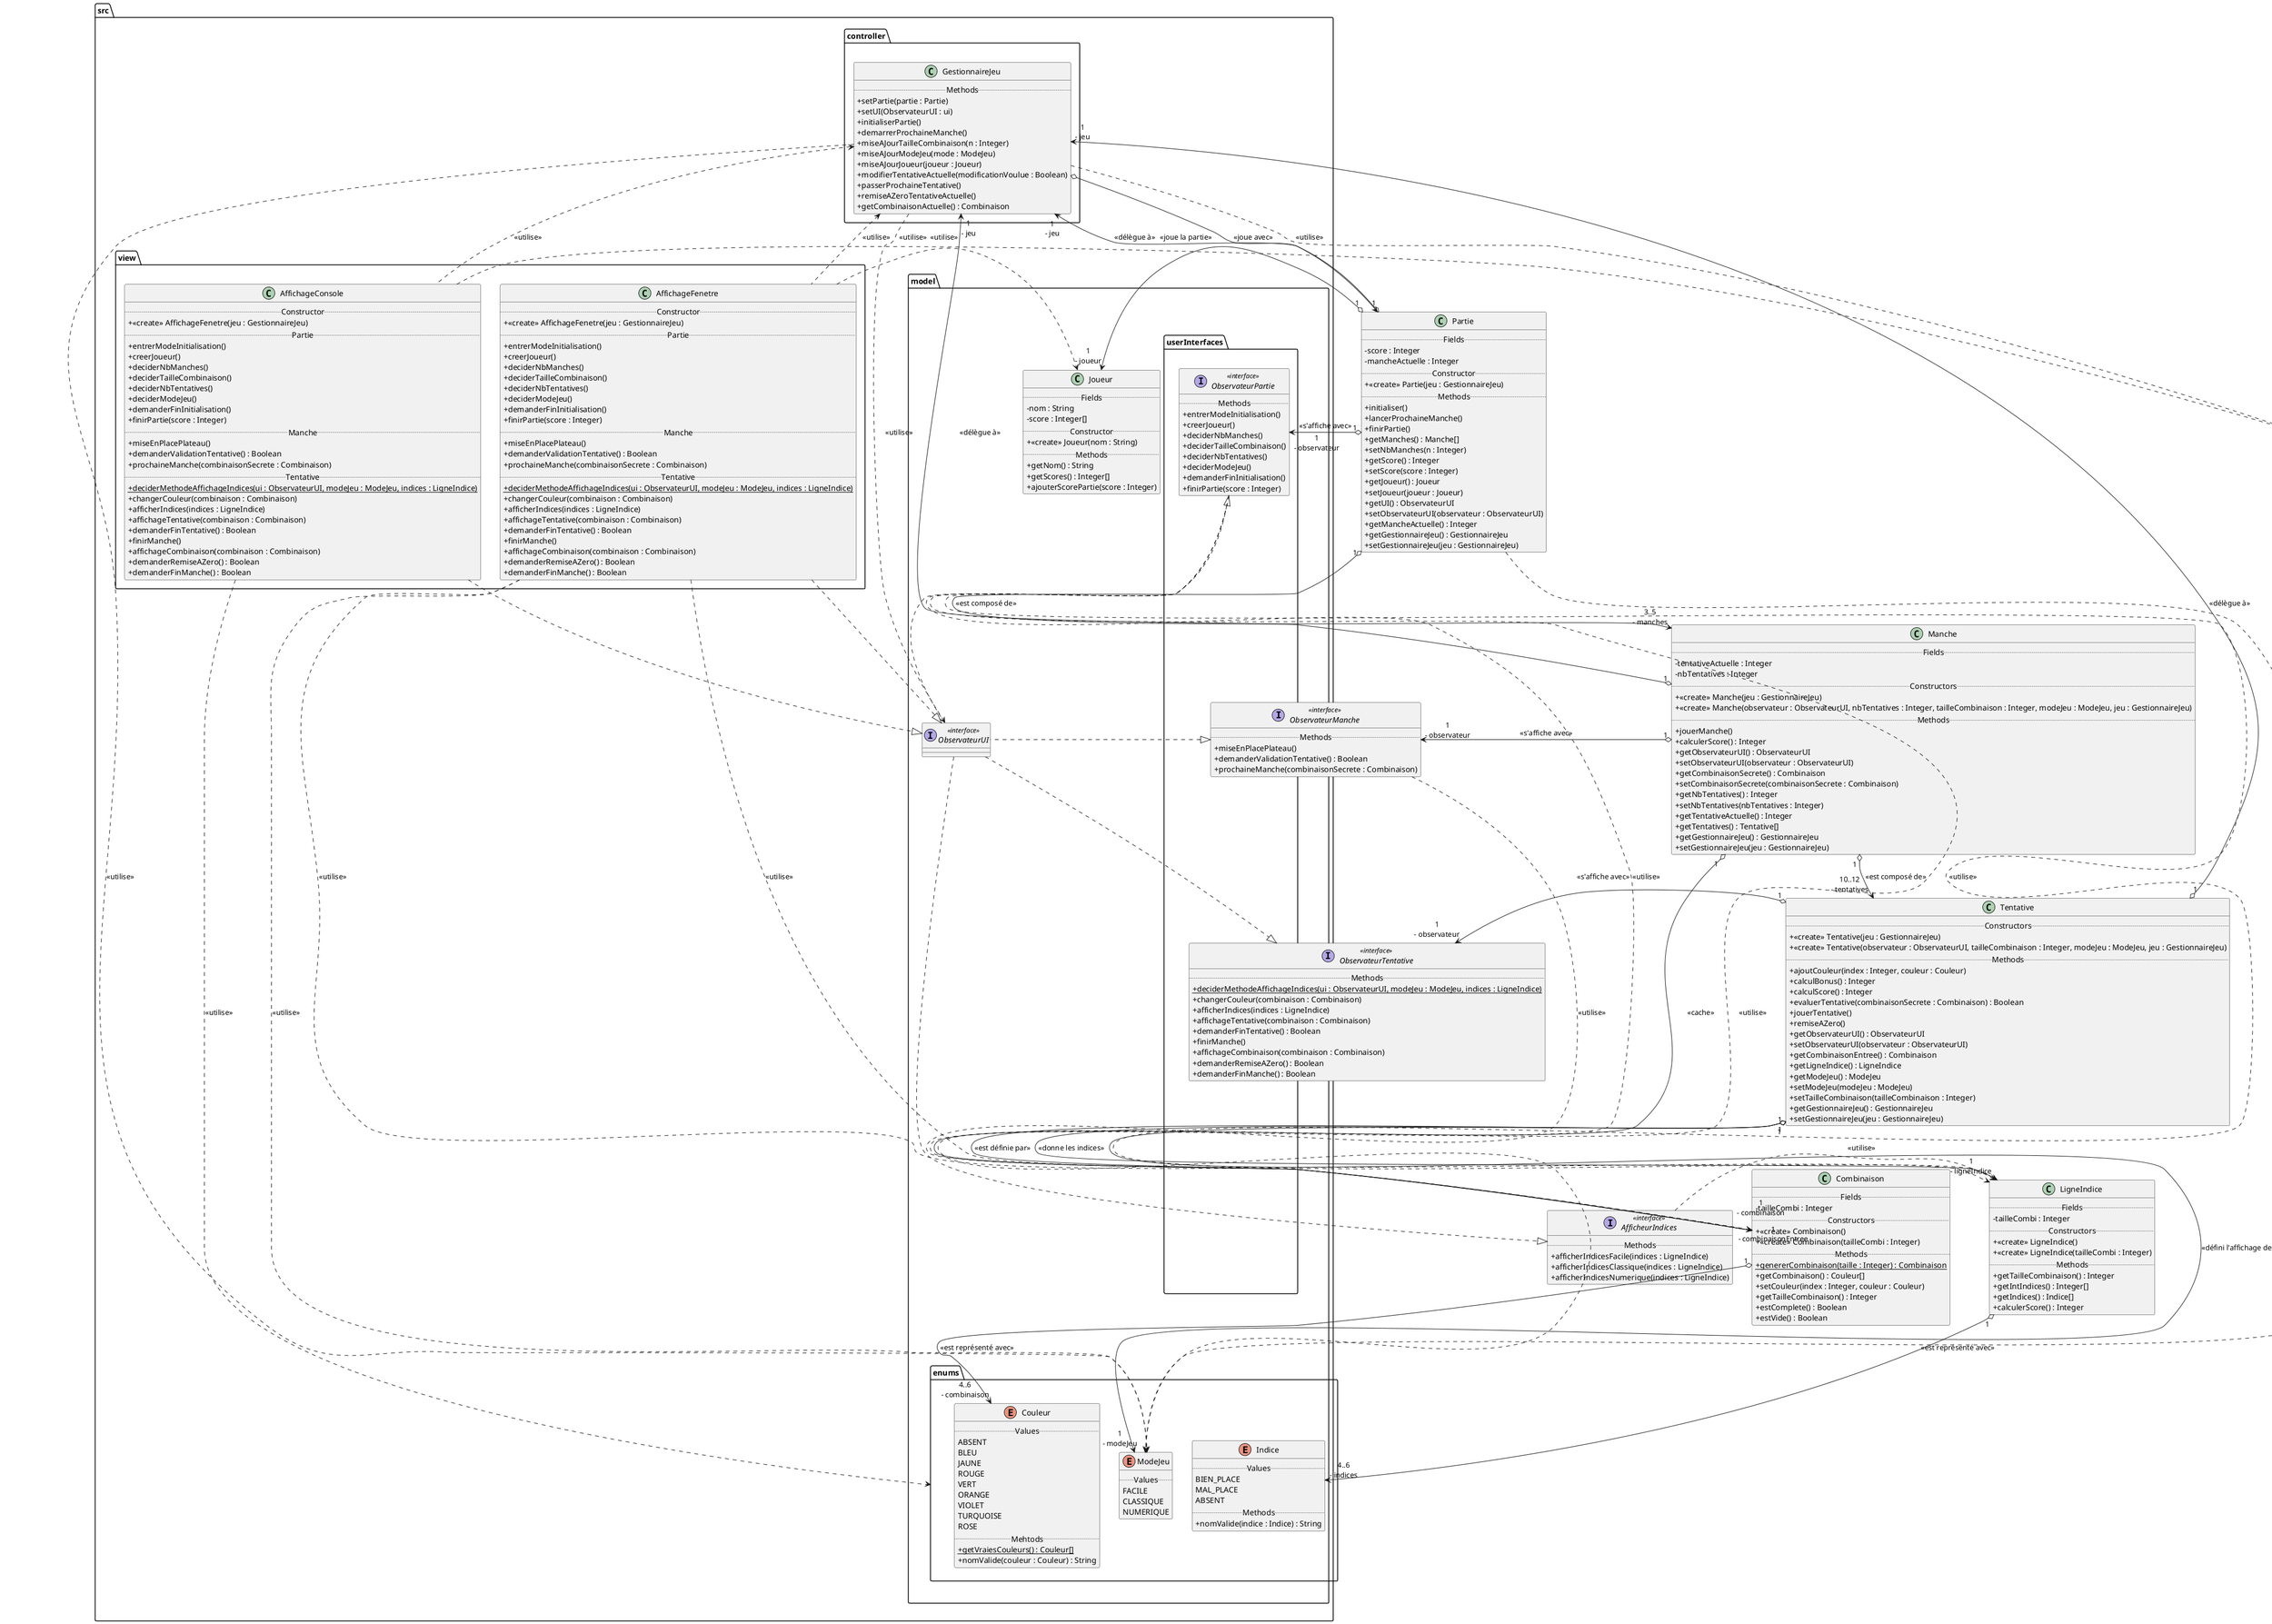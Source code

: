 @startuml
skinparam classAttributeIconSize 0

package src{
    package controller{
        class GestionnaireJeu{
            ..Methods..
            + setPartie(partie : Partie)
            + setUI(ObservateurUI : ui)
            + initialiserPartie()
            + demarrerProchaineManche()
            + miseAJourTailleCombinaison(n : Integer)
            + miseAJourModeJeu(mode : ModeJeu)
            + miseAJourJoueur(joueur : Joueur)
            + modifierTentativeActuelle(modificationVoulue : Boolean)
            + passerProchaineTentative()
            + remiseAZeroTentativeActuelle()
            + getCombinaisonActuelle() : Combinaison
        }
    }
    package model{
        package enums{
            enum Couleur{
                ..Values..
                ABSENT
                BLEU
                JAUNE
                ROUGE
                VERT
                ORANGE
                VIOLET
                TURQUOISE
                ROSE
                ..Mehtods..
                + getVraiesCouleurs() : Couleur[] {static}
                + nomValide(couleur : Couleur) : String
            }
            enum Indice{
                ..Values..
                BIEN_PLACE
                MAL_PLACE
                ABSENT
                ..Methods..
                + nomValide(indice : Indice) : String
            }
            enum ModeJeu{
                ..Values..
                FACILE
                CLASSIQUE
                NUMERIQUE
            }
        }
        package userInterfaces{
            interface AfficheurIndices <<interface>>{
                ..Methods..
                + afficherIndicesFacile(indices : LigneIndice)
                + afficherIndicesClassique(indices : LigneIndice)
                + afficherIndicesNumerique(indices : LigneIndice)
            }
            interface ObservateurManche <<interface>>{
                ..Methods..
                + miseEnPlacePlateau()
                + demanderValidationTentative() : Boolean
                + prochaineManche(combinaisonSecrete : Combinaison)
            }
            interface ObservateurPartie <<interface>>{
                ..Methods..
                + entrerModeInitialisation()
                + creerJoueur()
                + deciderNbManches()
                + deciderTailleCombinaison()
                + deciderNbTentatives()
                + deciderModeJeu()
                + demanderFinInitialisation()
                + finirPartie(score : Integer)
            }
            interface ObservateurTentative <<interface>>{
                ..Methods..
                + deciderMethodeAffichageIndices(ui : ObservateurUI, modeJeu : ModeJeu, indices : LigneIndice) {static}
                + changerCouleur(combinaison : Combinaison)
                + afficherIndices(indices : LigneIndice)
                + affichageTentative(combinaison : Combinaison)
                + demanderFinTentative() : Boolean
                + finirManche()
                + affichageCombinaison(combinaison : Combinaison)
                + demanderRemiseAZero() : Boolean
                + demanderFinManche() : Boolean
            }
            interface ObservateurUI <<interface>>
        }
        class Combinaison{
            ..Fields..
            - tailleCombi : Integer
            ..Constructors..
            + <<create>> Combinaison()
            + <<create>> Combinaison(tailleCombi : Integer)
            ..Methods..
            + genererCombinaison(taille : Integer) : Combinaison {static}
            + getCombinaison() : Couleur[]
            + setCouleur(index : Integer, couleur : Couleur)
            + getTailleCombinaison() : Integer
            + estComplete() : Boolean
            + estVide() : Boolean
        }
        class Joueur{
            ..Fields..
            - nom : String
            - score : Integer[]
            ..Constructor..
            + <<create>> Joueur(nom : String)
            ..Methods..
            + getNom() : String
            + getScores() : Integer[]
            + ajouterScorePartie(score : Integer)
        }
        class LigneIndice{
            ..Fields..
            - tailleCombi : Integer
            ..Constructors..
            + <<create>> LigneIndice()
            + <<create>> LigneIndice(tailleCombi : Integer)
            ..Methods..
            + getTailleCombinaison() : Integer
            + getIntIndices() : Integer[]
            + getIndices() : Indice[]
            + calculerScore() : Integer
        }
        class Manche{
            ..Fields..
            - tentativeActuelle : Integer
            - nbTentatives : Integer
            ..Constructors..
            + <<create>> Manche(jeu : GestionnaireJeu)
            + <<create>> Manche(observateur : ObservateurUI, nbTentatives : Integer, tailleCombinaison : Integer, modeJeu : ModeJeu, jeu : GestionnaireJeu)
            ..Methods..
            + jouerManche()
            + calculerScore() : Integer
            + getObservateurUI() : ObservateurUI
            + setObservateurUI(observateur : ObservateurUI)
            + getCombinaisonSecrete() : Combinaison
            + setCombinaisonSecrete(combinaisonSecrete : Combinaison)
            + getNbTentatives() : Integer
            + setNbTentatives(nbTentatives : Integer)
            + getTentativeActuelle() : Integer
            + getTentatives() : Tentative[]
            + getGestionnaireJeu() : GestionnaireJeu
            + setGestionnaireJeu(jeu : GestionnaireJeu)
        }
        class Partie{
            ..Fields..
            - score : Integer
            - mancheActuelle : Integer
            ..Constructor..
            + <<create>> Partie(jeu : GestionnaireJeu)
            ..Methods..
            + initialiser()
            + lancerProchaineManche()
            + finirPartie()
            + getManches() : Manche[]
            + setNbManches(n : Integer)
            + getScore() : Integer
            + setScore(score : Integer)
            + getJoueur() : Joueur
            + setJoueur(joueur : Joueur)
            + getUI() : ObservateurUI
            + setObservateurUI(observateur : ObservateurUI)
            + getMancheActuelle() : Integer
            + getGestionnaireJeu() : GestionnaireJeu
            + setGestionnaireJeu(jeu : GestionnaireJeu)
        }
        class Tentative{
            ..Constructors..
            + <<create>> Tentative(jeu : GestionnaireJeu)
            + <<create>> Tentative(observateur : ObservateurUI, tailleCombinaison : Integer, modeJeu : ModeJeu, jeu : GestionnaireJeu)
            ..Methods..
            + ajoutCouleur(index : Integer, couleur : Couleur)
            + calculBonus() : Integer
            + calculScore() : Integer
            + evaluerTentative(combinaisonSecrete : Combinaison) : Boolean
            + jouerTentative()
            + remiseAZero()
            + getObservateurUI() : ObservateurUI
            + setObservateurUI(observateur : ObservateurUI)
            + getCombinaisonEntree() : Combinaison
            + getLigneIndice() : LigneIndice
            + getModeJeu() : ModeJeu
            + setModeJeu(modeJeu : ModeJeu)
            + setTailleCombinaison(tailleCombinaison : Integer)
            + getGestionnaireJeu() : GestionnaireJeu
            + setGestionnaireJeu(jeu : GestionnaireJeu)
        }
    }
    package view{
        class AffichageConsole{
            ..Constructor..
            + <<create>> AffichageFenetre(jeu : GestionnaireJeu)
            ..Partie..
            + entrerModeInitialisation()
            + creerJoueur()
            + deciderNbManches()
            + deciderTailleCombinaison()
            + deciderNbTentatives()
            + deciderModeJeu()
            + demanderFinInitialisation()
            + finirPartie(score : Integer)
            ..Manche..
            + miseEnPlacePlateau()
            + demanderValidationTentative() : Boolean
            + prochaineManche(combinaisonSecrete : Combinaison)
            ..Tentative..
            + deciderMethodeAffichageIndices(ui : ObservateurUI, modeJeu : ModeJeu, indices : LigneIndice) {static}
            + changerCouleur(combinaison : Combinaison)
            + afficherIndices(indices : LigneIndice)
            + affichageTentative(combinaison : Combinaison)
            + demanderFinTentative() : Boolean
            + finirManche()
            + affichageCombinaison(combinaison : Combinaison)
            + demanderRemiseAZero() : Boolean
            + demanderFinManche() : Boolean
        }
        class AffichageFenetre{
            ..Constructor..
            + <<create>> AffichageFenetre(jeu : GestionnaireJeu)
            ..Partie..
            + entrerModeInitialisation()
            + creerJoueur()
            + deciderNbManches()
            + deciderTailleCombinaison()
            + deciderNbTentatives()
            + deciderModeJeu()
            + demanderFinInitialisation()
            + finirPartie(score : Integer)
            ..Manche..
            + miseEnPlacePlateau()
            + demanderValidationTentative() : Boolean
            + prochaineManche(combinaisonSecrete : Combinaison)
            ..Tentative..
            + deciderMethodeAffichageIndices(ui : ObservateurUI, modeJeu : ModeJeu, indices : LigneIndice) {static}
            + changerCouleur(combinaison : Combinaison)
            + afficherIndices(indices : LigneIndice)
            + affichageTentative(combinaison : Combinaison)
            + demanderFinTentative() : Boolean
            + finirManche()
            + affichageCombinaison(combinaison : Combinaison)
            + demanderRemiseAZero() : Boolean
            + demanderFinManche() : Boolean
        }
    }
}

src.controller.GestionnaireJeu o--> src.model.Partie : <<joue avec>>
src.controller.GestionnaireJeu "1\n- jeu" <--o "1" src.model.Partie : <<délègue à>>
src.controller.GestionnaireJeu "1\n- jeu" <---o "1" src.model.Manche : <<délègue à>>
src.controller.GestionnaireJeu "1\n- jeu" <----o "1" src.model.Tentative : <<délègue à>>
src.controller.GestionnaireJeu ..> src.model : <<utilise>>
src.controller.GestionnaireJeu ..> src.model.enums.ModeJeu : <<utilise>>
src.controller.GestionnaireJeu ..> src.model.userInterfaces.ObservateurUI : <<utilise>>


src.model.userInterfaces.ObservateurPartie <|.. src.model.userInterfaces.ObservateurUI
src.model.userInterfaces.ObservateurUI .l|> src.model.userInterfaces.ObservateurManche
src.model.userInterfaces.ObservateurUI ..|> src.model.userInterfaces.ObservateurTentative
src.model.userInterfaces.ObservateurUI ...|> src.model.userInterfaces.AfficheurIndices

src.model.userInterfaces.AfficheurIndices .> src.model.LigneIndice : <<utilise>>

src.model.userInterfaces.ObservateurManche ..> src.model.Combinaison : <<utilise>>

src.model.userInterfaces.ObservateurPartie ...> src.model.Combinaison : <<utilise>>
src.model.userInterfaces.ObservateurPartie ...> src.model.LigneIndice : <<utilise>>
src.model.userInterfaces.ObservateurPartie ....> src.model.enums.ModeJeu : <<utilise>>


src.model.Combinaison "1" o--> "4..6\n- combinaison" src.model.enums.Couleur : <<est représenté avec>>

src.model.LigneIndice "1" o--> "4..6\n- indices" src.model.enums.Indice : <<est représenté avec>>

src.model.Manche "1" o--> "10..12\n- tentatives" src.model.Tentative : <<est composé de>>
src.model.Manche "1" o--> "1\n- combinaison" src.model.Combinaison : <<cache>>
src.model.Manche "1" o-> "1\n- observateur" src.model.userInterfaces.ObservateurManche : <<s'affiche avec>>

src.model.Partie "1" o-l> "1\n- joueur" src.model.Joueur : <<joue la partie>>
src.model.Partie "1" o--> "3..5\n- manches" src.model.Manche : <<est composé de>>
src.model.Partie "1" o-> "1\n- observateur" src.model.userInterfaces.ObservateurPartie : <<s'affiche avec>>
src.model.Partie .> src.model.enums.ModeJeu : <<utilise>>

src.model.Tentative "1" o--> "1\n- combinaisonEntree" src.model.Combinaison : <<est définie par>>
src.model.Tentative "1" o--> "1\n- ligneIndice" src.model.LigneIndice : <<donne les indices>>
src.model.Tentative "1" o-> "1\n- modeJeu" src.model.enums.ModeJeu : <<défini l'affichage des indices>>
src.model.Tentative "1" o-> "1\n- observateur" src.model.userInterfaces.ObservateurTentative : <<s'affiche avec>>


src.view.AffichageConsole ..|> src.model.userInterfaces.ObservateurUI
src.controller.GestionnaireJeu <.. src.view.AffichageConsole : <<utilise>>
src.view.AffichageConsole ....> src.model.enums : <<utilise>>
src.view.AffichageConsole ..> src.model : <<utilise>>

src.view.AffichageFenetre ..|> src.model.userInterfaces.ObservateurUI
src.controller.GestionnaireJeu <.. src.view.AffichageFenetre : <<utilise>>
src.view.AffichageFenetre ....> src.model.Combinaison : <<utilise>>
src.view.AffichageFenetre .> src.model.Joueur : <<utilise>>
src.view.AffichageFenetre ....> src.model.LigneIndice : <<utilise>>
src.view.AffichageFenetre .....> src.model.enums.ModeJeu : <<utilise>>


@enduml